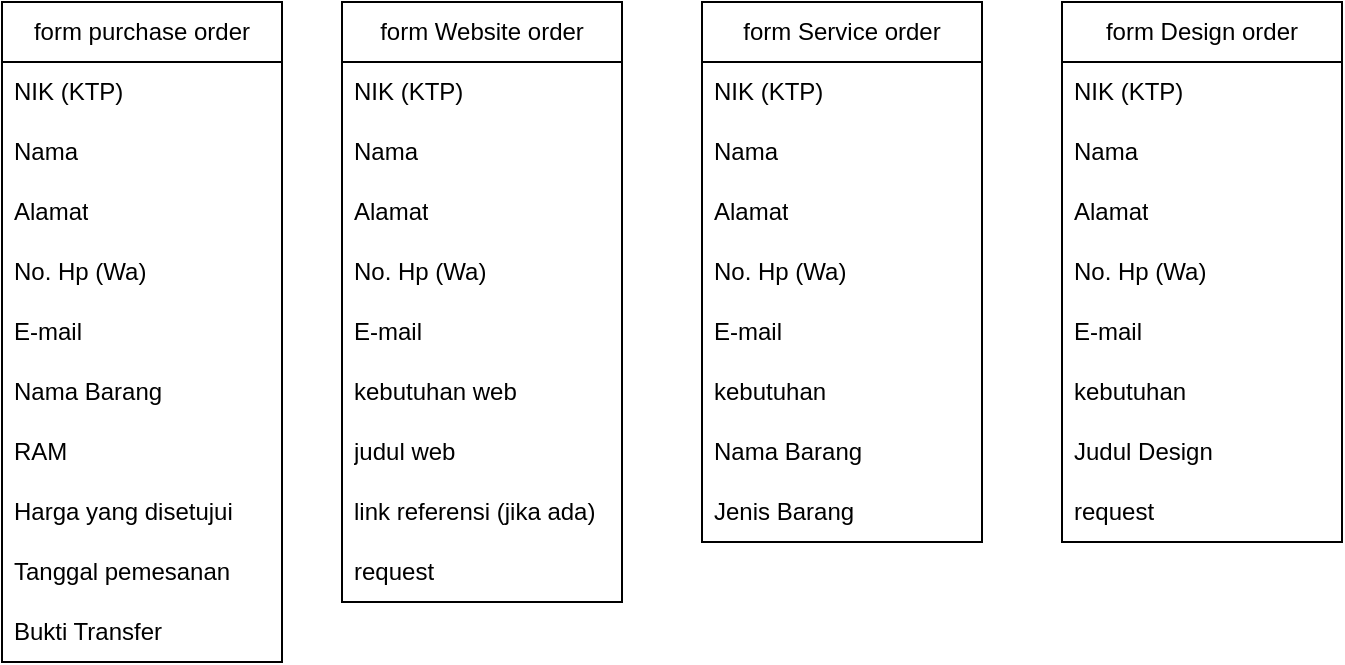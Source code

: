 <mxfile version="24.7.12">
  <diagram name="Page-1" id="NH1ZJG7mRbXmBq2cYkV4">
    <mxGraphModel dx="978" dy="511" grid="1" gridSize="10" guides="1" tooltips="1" connect="1" arrows="1" fold="1" page="1" pageScale="1" pageWidth="850" pageHeight="1100" math="0" shadow="0">
      <root>
        <mxCell id="0" />
        <mxCell id="1" parent="0" />
        <mxCell id="HdFc-Al2lJHcy1yXb7rs-2" value="form purchase order" style="swimlane;fontStyle=0;childLayout=stackLayout;horizontal=1;startSize=30;horizontalStack=0;resizeParent=1;resizeParentMax=0;resizeLast=0;collapsible=1;marginBottom=0;whiteSpace=wrap;html=1;" parent="1" vertex="1">
          <mxGeometry x="40" y="50" width="140" height="330" as="geometry" />
        </mxCell>
        <mxCell id="HdFc-Al2lJHcy1yXb7rs-4" value="NIK (KTP)" style="text;strokeColor=none;fillColor=none;align=left;verticalAlign=middle;spacingLeft=4;spacingRight=4;overflow=hidden;points=[[0,0.5],[1,0.5]];portConstraint=eastwest;rotatable=0;whiteSpace=wrap;html=1;" parent="HdFc-Al2lJHcy1yXb7rs-2" vertex="1">
          <mxGeometry y="30" width="140" height="30" as="geometry" />
        </mxCell>
        <mxCell id="HdFc-Al2lJHcy1yXb7rs-5" value="Nama" style="text;strokeColor=none;fillColor=none;align=left;verticalAlign=middle;spacingLeft=4;spacingRight=4;overflow=hidden;points=[[0,0.5],[1,0.5]];portConstraint=eastwest;rotatable=0;whiteSpace=wrap;html=1;" parent="HdFc-Al2lJHcy1yXb7rs-2" vertex="1">
          <mxGeometry y="60" width="140" height="30" as="geometry" />
        </mxCell>
        <mxCell id="HdFc-Al2lJHcy1yXb7rs-6" value="Alamat" style="text;strokeColor=none;fillColor=none;align=left;verticalAlign=middle;spacingLeft=4;spacingRight=4;overflow=hidden;points=[[0,0.5],[1,0.5]];portConstraint=eastwest;rotatable=0;whiteSpace=wrap;html=1;" parent="HdFc-Al2lJHcy1yXb7rs-2" vertex="1">
          <mxGeometry y="90" width="140" height="30" as="geometry" />
        </mxCell>
        <mxCell id="HdFc-Al2lJHcy1yXb7rs-7" value="No. Hp (Wa)" style="text;strokeColor=none;fillColor=none;align=left;verticalAlign=middle;spacingLeft=4;spacingRight=4;overflow=hidden;points=[[0,0.5],[1,0.5]];portConstraint=eastwest;rotatable=0;whiteSpace=wrap;html=1;" parent="HdFc-Al2lJHcy1yXb7rs-2" vertex="1">
          <mxGeometry y="120" width="140" height="30" as="geometry" />
        </mxCell>
        <mxCell id="HdFc-Al2lJHcy1yXb7rs-8" value="E-mail" style="text;strokeColor=none;fillColor=none;align=left;verticalAlign=middle;spacingLeft=4;spacingRight=4;overflow=hidden;points=[[0,0.5],[1,0.5]];portConstraint=eastwest;rotatable=0;whiteSpace=wrap;html=1;" parent="HdFc-Al2lJHcy1yXb7rs-2" vertex="1">
          <mxGeometry y="150" width="140" height="30" as="geometry" />
        </mxCell>
        <mxCell id="HdFc-Al2lJHcy1yXb7rs-19" value="Nama Barang" style="text;strokeColor=none;fillColor=none;align=left;verticalAlign=middle;spacingLeft=4;spacingRight=4;overflow=hidden;points=[[0,0.5],[1,0.5]];portConstraint=eastwest;rotatable=0;whiteSpace=wrap;html=1;" parent="HdFc-Al2lJHcy1yXb7rs-2" vertex="1">
          <mxGeometry y="180" width="140" height="30" as="geometry" />
        </mxCell>
        <mxCell id="HdFc-Al2lJHcy1yXb7rs-20" value="RAM" style="text;strokeColor=none;fillColor=none;align=left;verticalAlign=middle;spacingLeft=4;spacingRight=4;overflow=hidden;points=[[0,0.5],[1,0.5]];portConstraint=eastwest;rotatable=0;whiteSpace=wrap;html=1;" parent="HdFc-Al2lJHcy1yXb7rs-2" vertex="1">
          <mxGeometry y="210" width="140" height="30" as="geometry" />
        </mxCell>
        <mxCell id="HdFc-Al2lJHcy1yXb7rs-21" value="Harga yang disetujui" style="text;strokeColor=none;fillColor=none;align=left;verticalAlign=middle;spacingLeft=4;spacingRight=4;overflow=hidden;points=[[0,0.5],[1,0.5]];portConstraint=eastwest;rotatable=0;whiteSpace=wrap;html=1;" parent="HdFc-Al2lJHcy1yXb7rs-2" vertex="1">
          <mxGeometry y="240" width="140" height="30" as="geometry" />
        </mxCell>
        <mxCell id="HdFc-Al2lJHcy1yXb7rs-22" value="Tanggal pemesanan" style="text;strokeColor=none;fillColor=none;align=left;verticalAlign=middle;spacingLeft=4;spacingRight=4;overflow=hidden;points=[[0,0.5],[1,0.5]];portConstraint=eastwest;rotatable=0;whiteSpace=wrap;html=1;" parent="HdFc-Al2lJHcy1yXb7rs-2" vertex="1">
          <mxGeometry y="270" width="140" height="30" as="geometry" />
        </mxCell>
        <mxCell id="HdFc-Al2lJHcy1yXb7rs-23" value="Bukti Transfer" style="text;strokeColor=none;fillColor=none;align=left;verticalAlign=middle;spacingLeft=4;spacingRight=4;overflow=hidden;points=[[0,0.5],[1,0.5]];portConstraint=eastwest;rotatable=0;whiteSpace=wrap;html=1;" parent="HdFc-Al2lJHcy1yXb7rs-2" vertex="1">
          <mxGeometry y="300" width="140" height="30" as="geometry" />
        </mxCell>
        <mxCell id="HdFc-Al2lJHcy1yXb7rs-24" value="form Website order" style="swimlane;fontStyle=0;childLayout=stackLayout;horizontal=1;startSize=30;horizontalStack=0;resizeParent=1;resizeParentMax=0;resizeLast=0;collapsible=1;marginBottom=0;whiteSpace=wrap;html=1;" parent="1" vertex="1">
          <mxGeometry x="210" y="50" width="140" height="300" as="geometry">
            <mxRectangle x="200" y="50" width="140" height="30" as="alternateBounds" />
          </mxGeometry>
        </mxCell>
        <mxCell id="HdFc-Al2lJHcy1yXb7rs-25" value="NIK (KTP)" style="text;strokeColor=none;fillColor=none;align=left;verticalAlign=middle;spacingLeft=4;spacingRight=4;overflow=hidden;points=[[0,0.5],[1,0.5]];portConstraint=eastwest;rotatable=0;whiteSpace=wrap;html=1;" parent="HdFc-Al2lJHcy1yXb7rs-24" vertex="1">
          <mxGeometry y="30" width="140" height="30" as="geometry" />
        </mxCell>
        <mxCell id="HdFc-Al2lJHcy1yXb7rs-26" value="Nama" style="text;strokeColor=none;fillColor=none;align=left;verticalAlign=middle;spacingLeft=4;spacingRight=4;overflow=hidden;points=[[0,0.5],[1,0.5]];portConstraint=eastwest;rotatable=0;whiteSpace=wrap;html=1;" parent="HdFc-Al2lJHcy1yXb7rs-24" vertex="1">
          <mxGeometry y="60" width="140" height="30" as="geometry" />
        </mxCell>
        <mxCell id="HdFc-Al2lJHcy1yXb7rs-27" value="Alamat" style="text;strokeColor=none;fillColor=none;align=left;verticalAlign=middle;spacingLeft=4;spacingRight=4;overflow=hidden;points=[[0,0.5],[1,0.5]];portConstraint=eastwest;rotatable=0;whiteSpace=wrap;html=1;" parent="HdFc-Al2lJHcy1yXb7rs-24" vertex="1">
          <mxGeometry y="90" width="140" height="30" as="geometry" />
        </mxCell>
        <mxCell id="HdFc-Al2lJHcy1yXb7rs-28" value="No. Hp (Wa)" style="text;strokeColor=none;fillColor=none;align=left;verticalAlign=middle;spacingLeft=4;spacingRight=4;overflow=hidden;points=[[0,0.5],[1,0.5]];portConstraint=eastwest;rotatable=0;whiteSpace=wrap;html=1;" parent="HdFc-Al2lJHcy1yXb7rs-24" vertex="1">
          <mxGeometry y="120" width="140" height="30" as="geometry" />
        </mxCell>
        <mxCell id="HdFc-Al2lJHcy1yXb7rs-29" value="E-mail" style="text;strokeColor=none;fillColor=none;align=left;verticalAlign=middle;spacingLeft=4;spacingRight=4;overflow=hidden;points=[[0,0.5],[1,0.5]];portConstraint=eastwest;rotatable=0;whiteSpace=wrap;html=1;" parent="HdFc-Al2lJHcy1yXb7rs-24" vertex="1">
          <mxGeometry y="150" width="140" height="30" as="geometry" />
        </mxCell>
        <mxCell id="HdFc-Al2lJHcy1yXb7rs-30" value="kebutuhan web" style="text;strokeColor=none;fillColor=none;align=left;verticalAlign=middle;spacingLeft=4;spacingRight=4;overflow=hidden;points=[[0,0.5],[1,0.5]];portConstraint=eastwest;rotatable=0;whiteSpace=wrap;html=1;" parent="HdFc-Al2lJHcy1yXb7rs-24" vertex="1">
          <mxGeometry y="180" width="140" height="30" as="geometry" />
        </mxCell>
        <mxCell id="HdFc-Al2lJHcy1yXb7rs-34" value="judul web" style="text;strokeColor=none;fillColor=none;align=left;verticalAlign=middle;spacingLeft=4;spacingRight=4;overflow=hidden;points=[[0,0.5],[1,0.5]];portConstraint=eastwest;rotatable=0;whiteSpace=wrap;html=1;" parent="HdFc-Al2lJHcy1yXb7rs-24" vertex="1">
          <mxGeometry y="210" width="140" height="30" as="geometry" />
        </mxCell>
        <mxCell id="HdFc-Al2lJHcy1yXb7rs-38" value="link referensi (jika ada)" style="text;strokeColor=none;fillColor=none;align=left;verticalAlign=middle;spacingLeft=4;spacingRight=4;overflow=hidden;points=[[0,0.5],[1,0.5]];portConstraint=eastwest;rotatable=0;whiteSpace=wrap;html=1;" parent="HdFc-Al2lJHcy1yXb7rs-24" vertex="1">
          <mxGeometry y="240" width="140" height="30" as="geometry" />
        </mxCell>
        <mxCell id="HdFc-Al2lJHcy1yXb7rs-39" value="request" style="text;strokeColor=none;fillColor=none;align=left;verticalAlign=middle;spacingLeft=4;spacingRight=4;overflow=hidden;points=[[0,0.5],[1,0.5]];portConstraint=eastwest;rotatable=0;whiteSpace=wrap;html=1;" parent="HdFc-Al2lJHcy1yXb7rs-24" vertex="1">
          <mxGeometry y="270" width="140" height="30" as="geometry" />
        </mxCell>
        <mxCell id="HdFc-Al2lJHcy1yXb7rs-40" value="form Service order" style="swimlane;fontStyle=0;childLayout=stackLayout;horizontal=1;startSize=30;horizontalStack=0;resizeParent=1;resizeParentMax=0;resizeLast=0;collapsible=1;marginBottom=0;whiteSpace=wrap;html=1;" parent="1" vertex="1">
          <mxGeometry x="390" y="50" width="140" height="270" as="geometry" />
        </mxCell>
        <mxCell id="HdFc-Al2lJHcy1yXb7rs-41" value="NIK (KTP)" style="text;strokeColor=none;fillColor=none;align=left;verticalAlign=middle;spacingLeft=4;spacingRight=4;overflow=hidden;points=[[0,0.5],[1,0.5]];portConstraint=eastwest;rotatable=0;whiteSpace=wrap;html=1;" parent="HdFc-Al2lJHcy1yXb7rs-40" vertex="1">
          <mxGeometry y="30" width="140" height="30" as="geometry" />
        </mxCell>
        <mxCell id="HdFc-Al2lJHcy1yXb7rs-42" value="Nama" style="text;strokeColor=none;fillColor=none;align=left;verticalAlign=middle;spacingLeft=4;spacingRight=4;overflow=hidden;points=[[0,0.5],[1,0.5]];portConstraint=eastwest;rotatable=0;whiteSpace=wrap;html=1;" parent="HdFc-Al2lJHcy1yXb7rs-40" vertex="1">
          <mxGeometry y="60" width="140" height="30" as="geometry" />
        </mxCell>
        <mxCell id="HdFc-Al2lJHcy1yXb7rs-43" value="Alamat" style="text;strokeColor=none;fillColor=none;align=left;verticalAlign=middle;spacingLeft=4;spacingRight=4;overflow=hidden;points=[[0,0.5],[1,0.5]];portConstraint=eastwest;rotatable=0;whiteSpace=wrap;html=1;" parent="HdFc-Al2lJHcy1yXb7rs-40" vertex="1">
          <mxGeometry y="90" width="140" height="30" as="geometry" />
        </mxCell>
        <mxCell id="HdFc-Al2lJHcy1yXb7rs-44" value="No. Hp (Wa)" style="text;strokeColor=none;fillColor=none;align=left;verticalAlign=middle;spacingLeft=4;spacingRight=4;overflow=hidden;points=[[0,0.5],[1,0.5]];portConstraint=eastwest;rotatable=0;whiteSpace=wrap;html=1;" parent="HdFc-Al2lJHcy1yXb7rs-40" vertex="1">
          <mxGeometry y="120" width="140" height="30" as="geometry" />
        </mxCell>
        <mxCell id="HdFc-Al2lJHcy1yXb7rs-45" value="E-mail" style="text;strokeColor=none;fillColor=none;align=left;verticalAlign=middle;spacingLeft=4;spacingRight=4;overflow=hidden;points=[[0,0.5],[1,0.5]];portConstraint=eastwest;rotatable=0;whiteSpace=wrap;html=1;" parent="HdFc-Al2lJHcy1yXb7rs-40" vertex="1">
          <mxGeometry y="150" width="140" height="30" as="geometry" />
        </mxCell>
        <mxCell id="HdFc-Al2lJHcy1yXb7rs-46" value="kebutuhan" style="text;strokeColor=none;fillColor=none;align=left;verticalAlign=middle;spacingLeft=4;spacingRight=4;overflow=hidden;points=[[0,0.5],[1,0.5]];portConstraint=eastwest;rotatable=0;whiteSpace=wrap;html=1;" parent="HdFc-Al2lJHcy1yXb7rs-40" vertex="1">
          <mxGeometry y="180" width="140" height="30" as="geometry" />
        </mxCell>
        <mxCell id="HdFc-Al2lJHcy1yXb7rs-47" value="Nama Barang" style="text;strokeColor=none;fillColor=none;align=left;verticalAlign=middle;spacingLeft=4;spacingRight=4;overflow=hidden;points=[[0,0.5],[1,0.5]];portConstraint=eastwest;rotatable=0;whiteSpace=wrap;html=1;" parent="HdFc-Al2lJHcy1yXb7rs-40" vertex="1">
          <mxGeometry y="210" width="140" height="30" as="geometry" />
        </mxCell>
        <mxCell id="HdFc-Al2lJHcy1yXb7rs-48" value="Jenis Barang" style="text;strokeColor=none;fillColor=none;align=left;verticalAlign=middle;spacingLeft=4;spacingRight=4;overflow=hidden;points=[[0,0.5],[1,0.5]];portConstraint=eastwest;rotatable=0;whiteSpace=wrap;html=1;" parent="HdFc-Al2lJHcy1yXb7rs-40" vertex="1">
          <mxGeometry y="240" width="140" height="30" as="geometry" />
        </mxCell>
        <mxCell id="HdFc-Al2lJHcy1yXb7rs-51" value="form Design order" style="swimlane;fontStyle=0;childLayout=stackLayout;horizontal=1;startSize=30;horizontalStack=0;resizeParent=1;resizeParentMax=0;resizeLast=0;collapsible=1;marginBottom=0;whiteSpace=wrap;html=1;" parent="1" vertex="1">
          <mxGeometry x="570" y="50" width="140" height="270" as="geometry" />
        </mxCell>
        <mxCell id="HdFc-Al2lJHcy1yXb7rs-52" value="NIK (KTP)" style="text;strokeColor=none;fillColor=none;align=left;verticalAlign=middle;spacingLeft=4;spacingRight=4;overflow=hidden;points=[[0,0.5],[1,0.5]];portConstraint=eastwest;rotatable=0;whiteSpace=wrap;html=1;" parent="HdFc-Al2lJHcy1yXb7rs-51" vertex="1">
          <mxGeometry y="30" width="140" height="30" as="geometry" />
        </mxCell>
        <mxCell id="HdFc-Al2lJHcy1yXb7rs-53" value="Nama" style="text;strokeColor=none;fillColor=none;align=left;verticalAlign=middle;spacingLeft=4;spacingRight=4;overflow=hidden;points=[[0,0.5],[1,0.5]];portConstraint=eastwest;rotatable=0;whiteSpace=wrap;html=1;" parent="HdFc-Al2lJHcy1yXb7rs-51" vertex="1">
          <mxGeometry y="60" width="140" height="30" as="geometry" />
        </mxCell>
        <mxCell id="HdFc-Al2lJHcy1yXb7rs-54" value="Alamat" style="text;strokeColor=none;fillColor=none;align=left;verticalAlign=middle;spacingLeft=4;spacingRight=4;overflow=hidden;points=[[0,0.5],[1,0.5]];portConstraint=eastwest;rotatable=0;whiteSpace=wrap;html=1;" parent="HdFc-Al2lJHcy1yXb7rs-51" vertex="1">
          <mxGeometry y="90" width="140" height="30" as="geometry" />
        </mxCell>
        <mxCell id="HdFc-Al2lJHcy1yXb7rs-55" value="No. Hp (Wa)" style="text;strokeColor=none;fillColor=none;align=left;verticalAlign=middle;spacingLeft=4;spacingRight=4;overflow=hidden;points=[[0,0.5],[1,0.5]];portConstraint=eastwest;rotatable=0;whiteSpace=wrap;html=1;" parent="HdFc-Al2lJHcy1yXb7rs-51" vertex="1">
          <mxGeometry y="120" width="140" height="30" as="geometry" />
        </mxCell>
        <mxCell id="HdFc-Al2lJHcy1yXb7rs-56" value="E-mail" style="text;strokeColor=none;fillColor=none;align=left;verticalAlign=middle;spacingLeft=4;spacingRight=4;overflow=hidden;points=[[0,0.5],[1,0.5]];portConstraint=eastwest;rotatable=0;whiteSpace=wrap;html=1;" parent="HdFc-Al2lJHcy1yXb7rs-51" vertex="1">
          <mxGeometry y="150" width="140" height="30" as="geometry" />
        </mxCell>
        <mxCell id="HdFc-Al2lJHcy1yXb7rs-57" value="kebutuhan" style="text;strokeColor=none;fillColor=none;align=left;verticalAlign=middle;spacingLeft=4;spacingRight=4;overflow=hidden;points=[[0,0.5],[1,0.5]];portConstraint=eastwest;rotatable=0;whiteSpace=wrap;html=1;" parent="HdFc-Al2lJHcy1yXb7rs-51" vertex="1">
          <mxGeometry y="180" width="140" height="30" as="geometry" />
        </mxCell>
        <mxCell id="HdFc-Al2lJHcy1yXb7rs-58" value="Judul Design" style="text;strokeColor=none;fillColor=none;align=left;verticalAlign=middle;spacingLeft=4;spacingRight=4;overflow=hidden;points=[[0,0.5],[1,0.5]];portConstraint=eastwest;rotatable=0;whiteSpace=wrap;html=1;" parent="HdFc-Al2lJHcy1yXb7rs-51" vertex="1">
          <mxGeometry y="210" width="140" height="30" as="geometry" />
        </mxCell>
        <mxCell id="HdFc-Al2lJHcy1yXb7rs-59" value="request" style="text;strokeColor=none;fillColor=none;align=left;verticalAlign=middle;spacingLeft=4;spacingRight=4;overflow=hidden;points=[[0,0.5],[1,0.5]];portConstraint=eastwest;rotatable=0;whiteSpace=wrap;html=1;" parent="HdFc-Al2lJHcy1yXb7rs-51" vertex="1">
          <mxGeometry y="240" width="140" height="30" as="geometry" />
        </mxCell>
      </root>
    </mxGraphModel>
  </diagram>
</mxfile>

